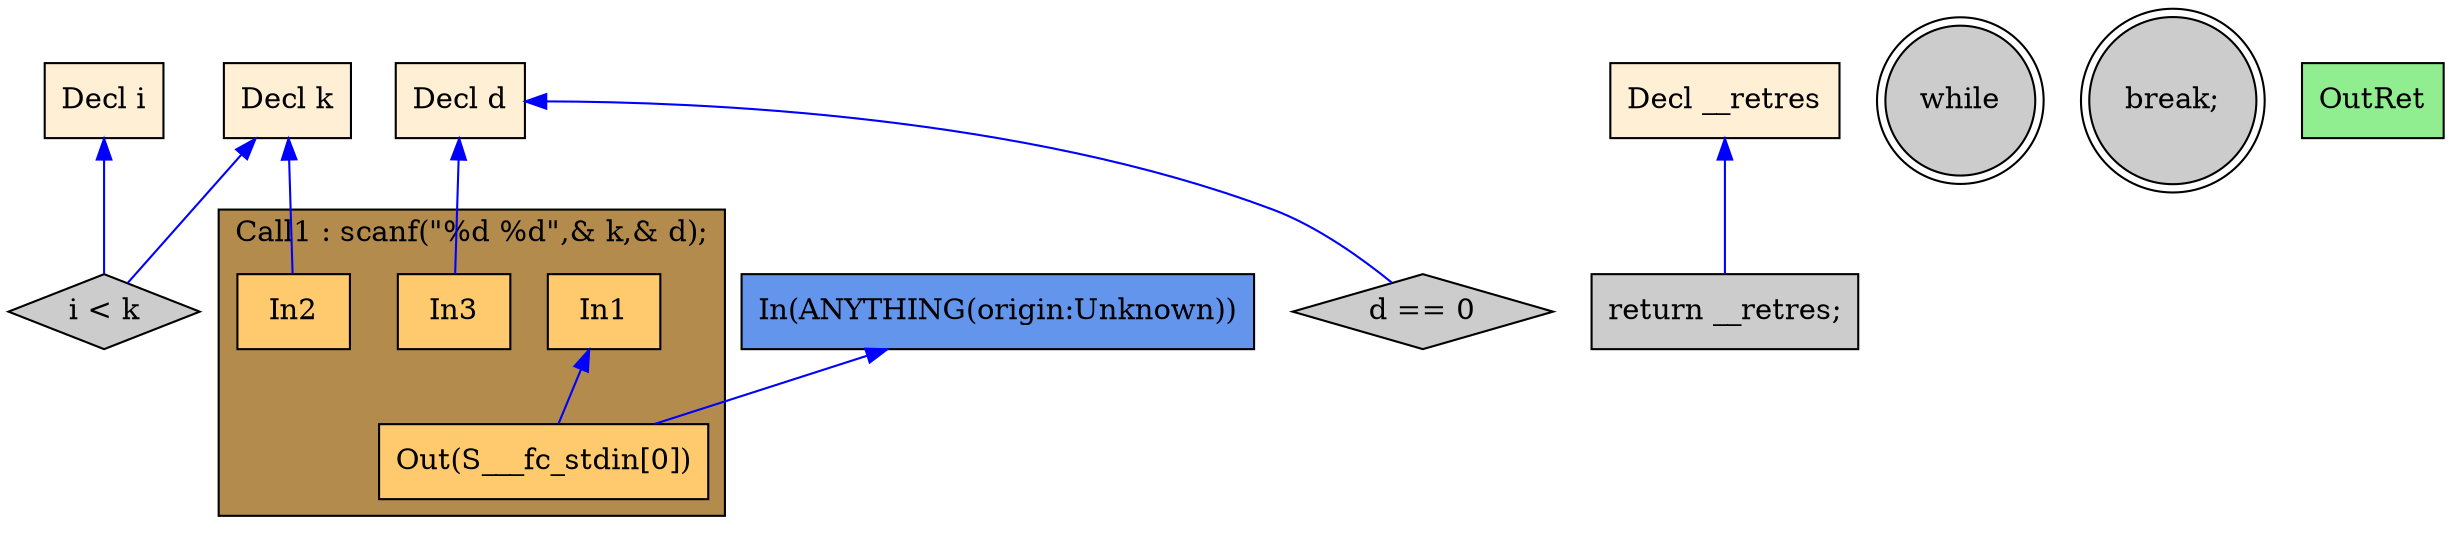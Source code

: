 digraph G {
  rankdir=TB;
  node [style="filled", ];
  2 [label="Decl i", fillcolor="#FFEFD5", shape=box, ];
  3 [label="Decl k", fillcolor="#FFEFD5", shape=box, ];
  4 [label="Decl d", fillcolor="#FFEFD5", shape=box, ];
  5 [label="Decl __retres", fillcolor="#FFEFD5", shape=box, ];
  7 [label="In1", fillcolor="#FFCA6E", shape=box, ];
  8 [label="In2", fillcolor="#FFCA6E", shape=box, ];
  9 [label="In3", fillcolor="#FFCA6E", shape=box, ];
  10 [label="Out(S___fc_stdin[0])", fillcolor="#FFCA6E", shape=box, ];
  11 [label="d == 0", fillcolor="#CCCCCC", shape=diamond, ];
  12 [label="while", fillcolor="#CCCCCC", shape=doublecircle, ];
  13 [label="i < k", fillcolor="#CCCCCC", shape=diamond, ];
  14 [label="break;", fillcolor="#CCCCCC", shape=doublecircle, ];
  15 [label="return __retres;", fillcolor="#CCCCCC", shape=box, ];
  16 [label="OutRet", fillcolor="#90EE90", shape=box, ];
  17 [label="In(ANYTHING(origin:Unknown))", fillcolor="#6495ED", shape=box, ];
  
  subgraph cluster_Call1 { label="Call1 : scanf(\"%d %d\",& k,& d);";
                           fillcolor="#B38B4D"; style="filled"; 10;9;8;7;
     };
  
  edge [dir=back, ];
  3 -> 8 [color="#0000FF", ];
  4 -> 9 [color="#0000FF", ];
  7 -> 10 [color="#0000FF", ];
  17 -> 10 [color="#0000FF", ];
  4 -> 11 [color="#0000FF", ];
  2 -> 13 [color="#0000FF", ];
  3 -> 13 [color="#0000FF", ];
  5 -> 15 [color="#0000FF", ];
  
  }